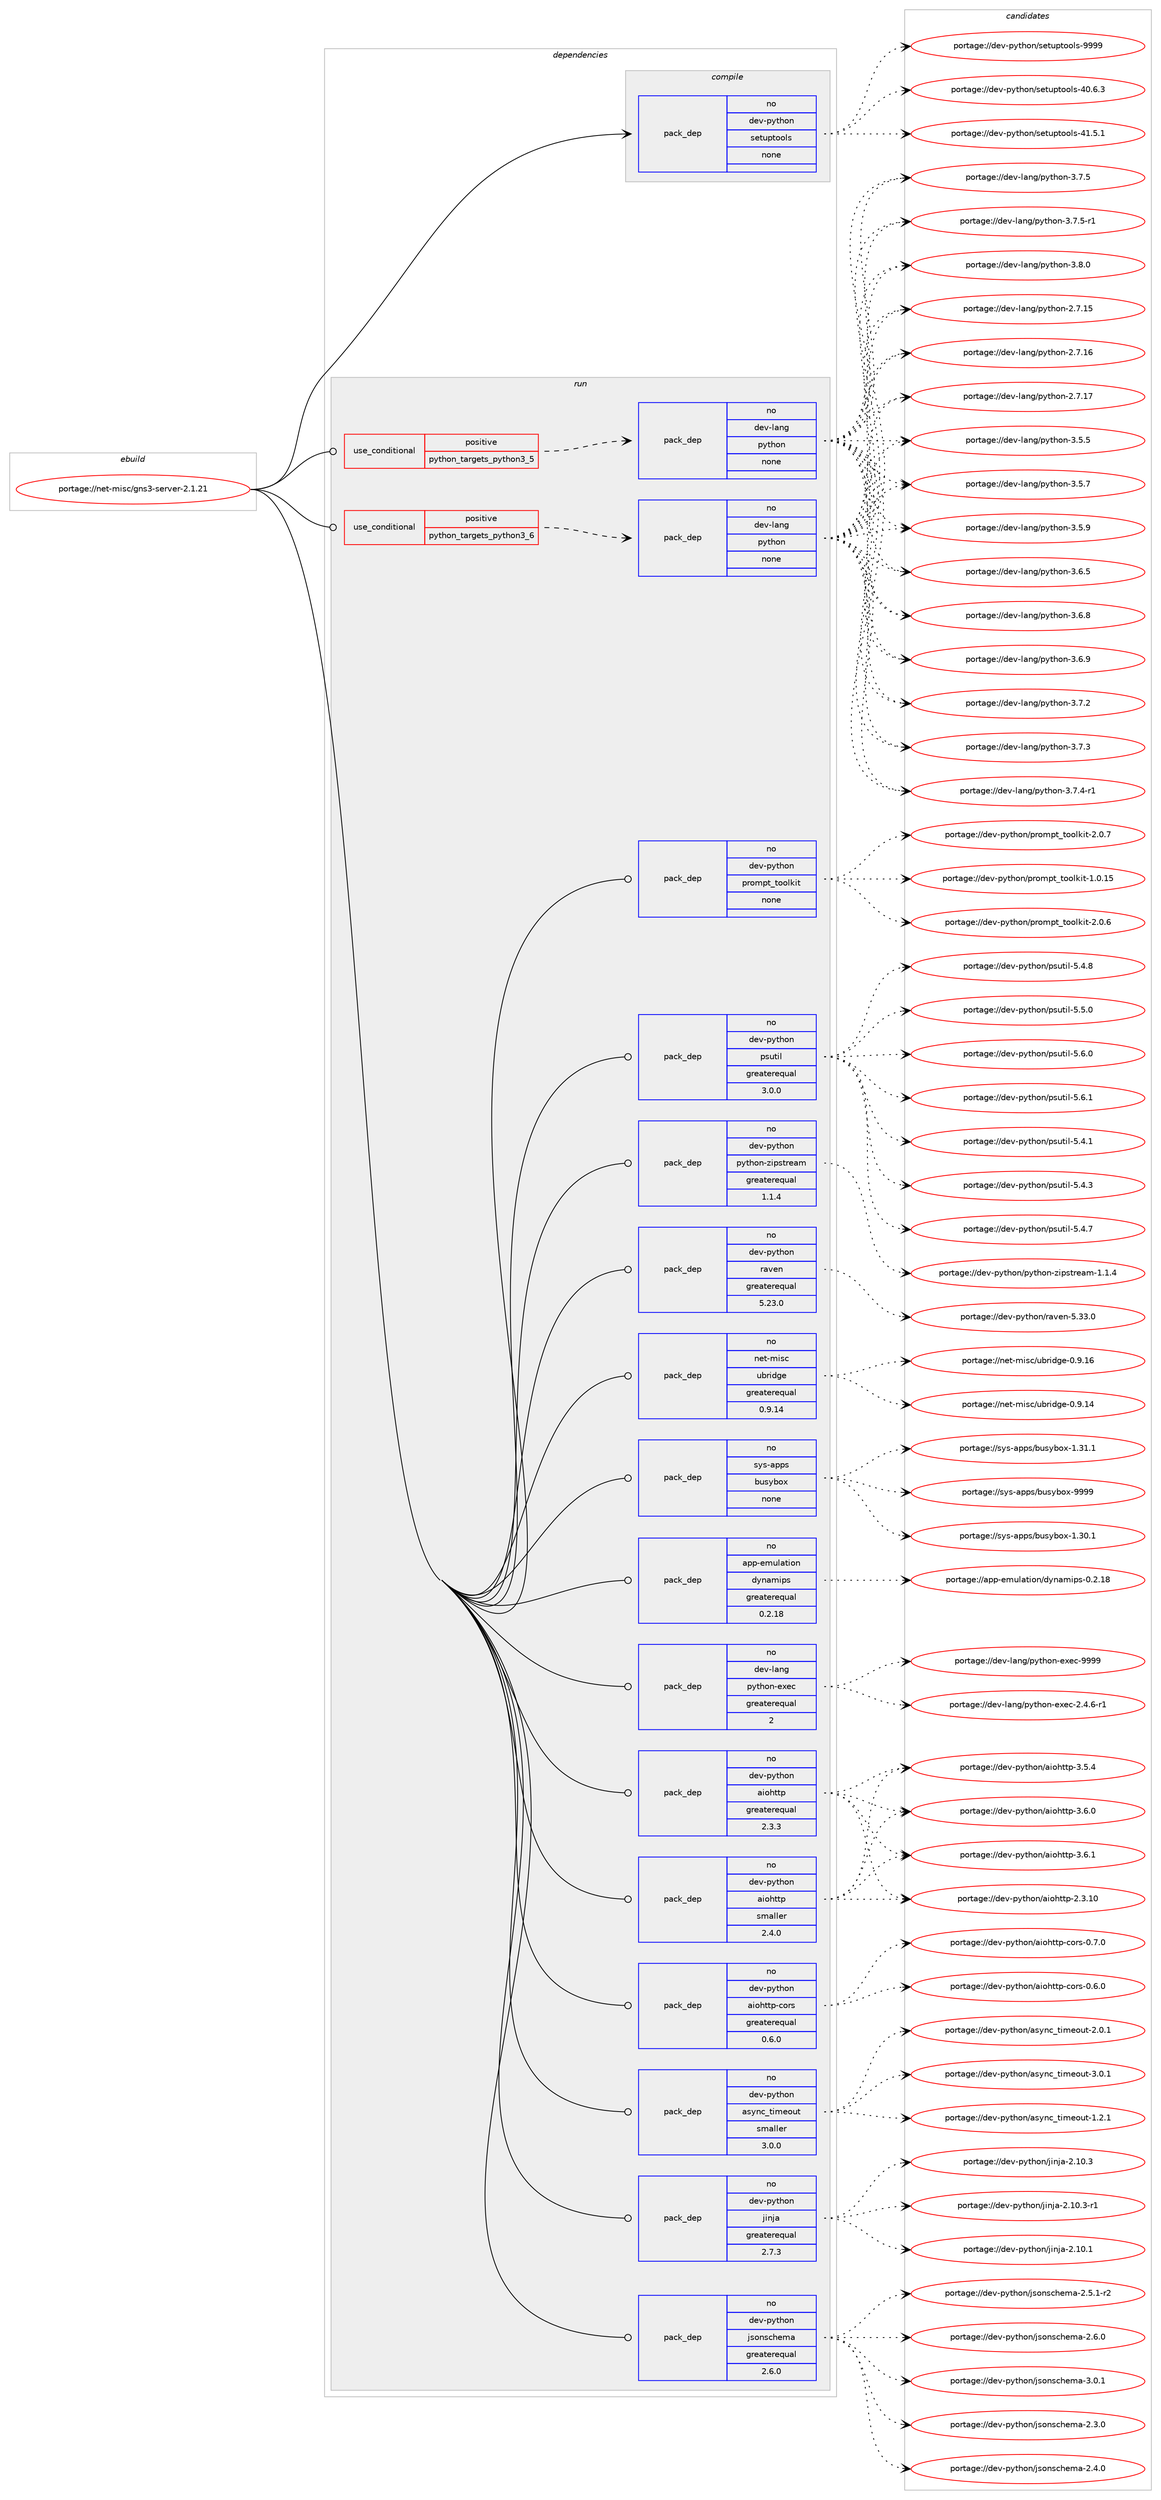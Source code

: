 digraph prolog {

# *************
# Graph options
# *************

newrank=true;
concentrate=true;
compound=true;
graph [rankdir=LR,fontname=Helvetica,fontsize=10,ranksep=1.5];#, ranksep=2.5, nodesep=0.2];
edge  [arrowhead=vee];
node  [fontname=Helvetica,fontsize=10];

# **********
# The ebuild
# **********

subgraph cluster_leftcol {
color=gray;
rank=same;
label=<<i>ebuild</i>>;
id [label="portage://net-misc/gns3-server-2.1.21", color=red, width=4, href="../net-misc/gns3-server-2.1.21.svg"];
}

# ****************
# The dependencies
# ****************

subgraph cluster_midcol {
color=gray;
label=<<i>dependencies</i>>;
subgraph cluster_compile {
fillcolor="#eeeeee";
style=filled;
label=<<i>compile</i>>;
subgraph pack268454 {
dependency366234 [label=<<TABLE BORDER="0" CELLBORDER="1" CELLSPACING="0" CELLPADDING="4" WIDTH="220"><TR><TD ROWSPAN="6" CELLPADDING="30">pack_dep</TD></TR><TR><TD WIDTH="110">no</TD></TR><TR><TD>dev-python</TD></TR><TR><TD>setuptools</TD></TR><TR><TD>none</TD></TR><TR><TD></TD></TR></TABLE>>, shape=none, color=blue];
}
id:e -> dependency366234:w [weight=20,style="solid",arrowhead="vee"];
}
subgraph cluster_compileandrun {
fillcolor="#eeeeee";
style=filled;
label=<<i>compile and run</i>>;
}
subgraph cluster_run {
fillcolor="#eeeeee";
style=filled;
label=<<i>run</i>>;
subgraph cond91689 {
dependency366235 [label=<<TABLE BORDER="0" CELLBORDER="1" CELLSPACING="0" CELLPADDING="4"><TR><TD ROWSPAN="3" CELLPADDING="10">use_conditional</TD></TR><TR><TD>positive</TD></TR><TR><TD>python_targets_python3_5</TD></TR></TABLE>>, shape=none, color=red];
subgraph pack268455 {
dependency366236 [label=<<TABLE BORDER="0" CELLBORDER="1" CELLSPACING="0" CELLPADDING="4" WIDTH="220"><TR><TD ROWSPAN="6" CELLPADDING="30">pack_dep</TD></TR><TR><TD WIDTH="110">no</TD></TR><TR><TD>dev-lang</TD></TR><TR><TD>python</TD></TR><TR><TD>none</TD></TR><TR><TD></TD></TR></TABLE>>, shape=none, color=blue];
}
dependency366235:e -> dependency366236:w [weight=20,style="dashed",arrowhead="vee"];
}
id:e -> dependency366235:w [weight=20,style="solid",arrowhead="odot"];
subgraph cond91690 {
dependency366237 [label=<<TABLE BORDER="0" CELLBORDER="1" CELLSPACING="0" CELLPADDING="4"><TR><TD ROWSPAN="3" CELLPADDING="10">use_conditional</TD></TR><TR><TD>positive</TD></TR><TR><TD>python_targets_python3_6</TD></TR></TABLE>>, shape=none, color=red];
subgraph pack268456 {
dependency366238 [label=<<TABLE BORDER="0" CELLBORDER="1" CELLSPACING="0" CELLPADDING="4" WIDTH="220"><TR><TD ROWSPAN="6" CELLPADDING="30">pack_dep</TD></TR><TR><TD WIDTH="110">no</TD></TR><TR><TD>dev-lang</TD></TR><TR><TD>python</TD></TR><TR><TD>none</TD></TR><TR><TD></TD></TR></TABLE>>, shape=none, color=blue];
}
dependency366237:e -> dependency366238:w [weight=20,style="dashed",arrowhead="vee"];
}
id:e -> dependency366237:w [weight=20,style="solid",arrowhead="odot"];
subgraph pack268457 {
dependency366239 [label=<<TABLE BORDER="0" CELLBORDER="1" CELLSPACING="0" CELLPADDING="4" WIDTH="220"><TR><TD ROWSPAN="6" CELLPADDING="30">pack_dep</TD></TR><TR><TD WIDTH="110">no</TD></TR><TR><TD>app-emulation</TD></TR><TR><TD>dynamips</TD></TR><TR><TD>greaterequal</TD></TR><TR><TD>0.2.18</TD></TR></TABLE>>, shape=none, color=blue];
}
id:e -> dependency366239:w [weight=20,style="solid",arrowhead="odot"];
subgraph pack268458 {
dependency366240 [label=<<TABLE BORDER="0" CELLBORDER="1" CELLSPACING="0" CELLPADDING="4" WIDTH="220"><TR><TD ROWSPAN="6" CELLPADDING="30">pack_dep</TD></TR><TR><TD WIDTH="110">no</TD></TR><TR><TD>dev-lang</TD></TR><TR><TD>python-exec</TD></TR><TR><TD>greaterequal</TD></TR><TR><TD>2</TD></TR></TABLE>>, shape=none, color=blue];
}
id:e -> dependency366240:w [weight=20,style="solid",arrowhead="odot"];
subgraph pack268459 {
dependency366241 [label=<<TABLE BORDER="0" CELLBORDER="1" CELLSPACING="0" CELLPADDING="4" WIDTH="220"><TR><TD ROWSPAN="6" CELLPADDING="30">pack_dep</TD></TR><TR><TD WIDTH="110">no</TD></TR><TR><TD>dev-python</TD></TR><TR><TD>aiohttp</TD></TR><TR><TD>greaterequal</TD></TR><TR><TD>2.3.3</TD></TR></TABLE>>, shape=none, color=blue];
}
id:e -> dependency366241:w [weight=20,style="solid",arrowhead="odot"];
subgraph pack268460 {
dependency366242 [label=<<TABLE BORDER="0" CELLBORDER="1" CELLSPACING="0" CELLPADDING="4" WIDTH="220"><TR><TD ROWSPAN="6" CELLPADDING="30">pack_dep</TD></TR><TR><TD WIDTH="110">no</TD></TR><TR><TD>dev-python</TD></TR><TR><TD>aiohttp</TD></TR><TR><TD>smaller</TD></TR><TR><TD>2.4.0</TD></TR></TABLE>>, shape=none, color=blue];
}
id:e -> dependency366242:w [weight=20,style="solid",arrowhead="odot"];
subgraph pack268461 {
dependency366243 [label=<<TABLE BORDER="0" CELLBORDER="1" CELLSPACING="0" CELLPADDING="4" WIDTH="220"><TR><TD ROWSPAN="6" CELLPADDING="30">pack_dep</TD></TR><TR><TD WIDTH="110">no</TD></TR><TR><TD>dev-python</TD></TR><TR><TD>aiohttp-cors</TD></TR><TR><TD>greaterequal</TD></TR><TR><TD>0.6.0</TD></TR></TABLE>>, shape=none, color=blue];
}
id:e -> dependency366243:w [weight=20,style="solid",arrowhead="odot"];
subgraph pack268462 {
dependency366244 [label=<<TABLE BORDER="0" CELLBORDER="1" CELLSPACING="0" CELLPADDING="4" WIDTH="220"><TR><TD ROWSPAN="6" CELLPADDING="30">pack_dep</TD></TR><TR><TD WIDTH="110">no</TD></TR><TR><TD>dev-python</TD></TR><TR><TD>async_timeout</TD></TR><TR><TD>smaller</TD></TR><TR><TD>3.0.0</TD></TR></TABLE>>, shape=none, color=blue];
}
id:e -> dependency366244:w [weight=20,style="solid",arrowhead="odot"];
subgraph pack268463 {
dependency366245 [label=<<TABLE BORDER="0" CELLBORDER="1" CELLSPACING="0" CELLPADDING="4" WIDTH="220"><TR><TD ROWSPAN="6" CELLPADDING="30">pack_dep</TD></TR><TR><TD WIDTH="110">no</TD></TR><TR><TD>dev-python</TD></TR><TR><TD>jinja</TD></TR><TR><TD>greaterequal</TD></TR><TR><TD>2.7.3</TD></TR></TABLE>>, shape=none, color=blue];
}
id:e -> dependency366245:w [weight=20,style="solid",arrowhead="odot"];
subgraph pack268464 {
dependency366246 [label=<<TABLE BORDER="0" CELLBORDER="1" CELLSPACING="0" CELLPADDING="4" WIDTH="220"><TR><TD ROWSPAN="6" CELLPADDING="30">pack_dep</TD></TR><TR><TD WIDTH="110">no</TD></TR><TR><TD>dev-python</TD></TR><TR><TD>jsonschema</TD></TR><TR><TD>greaterequal</TD></TR><TR><TD>2.6.0</TD></TR></TABLE>>, shape=none, color=blue];
}
id:e -> dependency366246:w [weight=20,style="solid",arrowhead="odot"];
subgraph pack268465 {
dependency366247 [label=<<TABLE BORDER="0" CELLBORDER="1" CELLSPACING="0" CELLPADDING="4" WIDTH="220"><TR><TD ROWSPAN="6" CELLPADDING="30">pack_dep</TD></TR><TR><TD WIDTH="110">no</TD></TR><TR><TD>dev-python</TD></TR><TR><TD>prompt_toolkit</TD></TR><TR><TD>none</TD></TR><TR><TD></TD></TR></TABLE>>, shape=none, color=blue];
}
id:e -> dependency366247:w [weight=20,style="solid",arrowhead="odot"];
subgraph pack268466 {
dependency366248 [label=<<TABLE BORDER="0" CELLBORDER="1" CELLSPACING="0" CELLPADDING="4" WIDTH="220"><TR><TD ROWSPAN="6" CELLPADDING="30">pack_dep</TD></TR><TR><TD WIDTH="110">no</TD></TR><TR><TD>dev-python</TD></TR><TR><TD>psutil</TD></TR><TR><TD>greaterequal</TD></TR><TR><TD>3.0.0</TD></TR></TABLE>>, shape=none, color=blue];
}
id:e -> dependency366248:w [weight=20,style="solid",arrowhead="odot"];
subgraph pack268467 {
dependency366249 [label=<<TABLE BORDER="0" CELLBORDER="1" CELLSPACING="0" CELLPADDING="4" WIDTH="220"><TR><TD ROWSPAN="6" CELLPADDING="30">pack_dep</TD></TR><TR><TD WIDTH="110">no</TD></TR><TR><TD>dev-python</TD></TR><TR><TD>python-zipstream</TD></TR><TR><TD>greaterequal</TD></TR><TR><TD>1.1.4</TD></TR></TABLE>>, shape=none, color=blue];
}
id:e -> dependency366249:w [weight=20,style="solid",arrowhead="odot"];
subgraph pack268468 {
dependency366250 [label=<<TABLE BORDER="0" CELLBORDER="1" CELLSPACING="0" CELLPADDING="4" WIDTH="220"><TR><TD ROWSPAN="6" CELLPADDING="30">pack_dep</TD></TR><TR><TD WIDTH="110">no</TD></TR><TR><TD>dev-python</TD></TR><TR><TD>raven</TD></TR><TR><TD>greaterequal</TD></TR><TR><TD>5.23.0</TD></TR></TABLE>>, shape=none, color=blue];
}
id:e -> dependency366250:w [weight=20,style="solid",arrowhead="odot"];
subgraph pack268469 {
dependency366251 [label=<<TABLE BORDER="0" CELLBORDER="1" CELLSPACING="0" CELLPADDING="4" WIDTH="220"><TR><TD ROWSPAN="6" CELLPADDING="30">pack_dep</TD></TR><TR><TD WIDTH="110">no</TD></TR><TR><TD>net-misc</TD></TR><TR><TD>ubridge</TD></TR><TR><TD>greaterequal</TD></TR><TR><TD>0.9.14</TD></TR></TABLE>>, shape=none, color=blue];
}
id:e -> dependency366251:w [weight=20,style="solid",arrowhead="odot"];
subgraph pack268470 {
dependency366252 [label=<<TABLE BORDER="0" CELLBORDER="1" CELLSPACING="0" CELLPADDING="4" WIDTH="220"><TR><TD ROWSPAN="6" CELLPADDING="30">pack_dep</TD></TR><TR><TD WIDTH="110">no</TD></TR><TR><TD>sys-apps</TD></TR><TR><TD>busybox</TD></TR><TR><TD>none</TD></TR><TR><TD></TD></TR></TABLE>>, shape=none, color=blue];
}
id:e -> dependency366252:w [weight=20,style="solid",arrowhead="odot"];
}
}

# **************
# The candidates
# **************

subgraph cluster_choices {
rank=same;
color=gray;
label=<<i>candidates</i>>;

subgraph choice268454 {
color=black;
nodesep=1;
choiceportage100101118451121211161041111104711510111611711211611111110811545524846544651 [label="portage://dev-python/setuptools-40.6.3", color=red, width=4,href="../dev-python/setuptools-40.6.3.svg"];
choiceportage100101118451121211161041111104711510111611711211611111110811545524946534649 [label="portage://dev-python/setuptools-41.5.1", color=red, width=4,href="../dev-python/setuptools-41.5.1.svg"];
choiceportage10010111845112121116104111110471151011161171121161111111081154557575757 [label="portage://dev-python/setuptools-9999", color=red, width=4,href="../dev-python/setuptools-9999.svg"];
dependency366234:e -> choiceportage100101118451121211161041111104711510111611711211611111110811545524846544651:w [style=dotted,weight="100"];
dependency366234:e -> choiceportage100101118451121211161041111104711510111611711211611111110811545524946534649:w [style=dotted,weight="100"];
dependency366234:e -> choiceportage10010111845112121116104111110471151011161171121161111111081154557575757:w [style=dotted,weight="100"];
}
subgraph choice268455 {
color=black;
nodesep=1;
choiceportage10010111845108971101034711212111610411111045504655464953 [label="portage://dev-lang/python-2.7.15", color=red, width=4,href="../dev-lang/python-2.7.15.svg"];
choiceportage10010111845108971101034711212111610411111045504655464954 [label="portage://dev-lang/python-2.7.16", color=red, width=4,href="../dev-lang/python-2.7.16.svg"];
choiceportage10010111845108971101034711212111610411111045504655464955 [label="portage://dev-lang/python-2.7.17", color=red, width=4,href="../dev-lang/python-2.7.17.svg"];
choiceportage100101118451089711010347112121116104111110455146534653 [label="portage://dev-lang/python-3.5.5", color=red, width=4,href="../dev-lang/python-3.5.5.svg"];
choiceportage100101118451089711010347112121116104111110455146534655 [label="portage://dev-lang/python-3.5.7", color=red, width=4,href="../dev-lang/python-3.5.7.svg"];
choiceportage100101118451089711010347112121116104111110455146534657 [label="portage://dev-lang/python-3.5.9", color=red, width=4,href="../dev-lang/python-3.5.9.svg"];
choiceportage100101118451089711010347112121116104111110455146544653 [label="portage://dev-lang/python-3.6.5", color=red, width=4,href="../dev-lang/python-3.6.5.svg"];
choiceportage100101118451089711010347112121116104111110455146544656 [label="portage://dev-lang/python-3.6.8", color=red, width=4,href="../dev-lang/python-3.6.8.svg"];
choiceportage100101118451089711010347112121116104111110455146544657 [label="portage://dev-lang/python-3.6.9", color=red, width=4,href="../dev-lang/python-3.6.9.svg"];
choiceportage100101118451089711010347112121116104111110455146554650 [label="portage://dev-lang/python-3.7.2", color=red, width=4,href="../dev-lang/python-3.7.2.svg"];
choiceportage100101118451089711010347112121116104111110455146554651 [label="portage://dev-lang/python-3.7.3", color=red, width=4,href="../dev-lang/python-3.7.3.svg"];
choiceportage1001011184510897110103471121211161041111104551465546524511449 [label="portage://dev-lang/python-3.7.4-r1", color=red, width=4,href="../dev-lang/python-3.7.4-r1.svg"];
choiceportage100101118451089711010347112121116104111110455146554653 [label="portage://dev-lang/python-3.7.5", color=red, width=4,href="../dev-lang/python-3.7.5.svg"];
choiceportage1001011184510897110103471121211161041111104551465546534511449 [label="portage://dev-lang/python-3.7.5-r1", color=red, width=4,href="../dev-lang/python-3.7.5-r1.svg"];
choiceportage100101118451089711010347112121116104111110455146564648 [label="portage://dev-lang/python-3.8.0", color=red, width=4,href="../dev-lang/python-3.8.0.svg"];
dependency366236:e -> choiceportage10010111845108971101034711212111610411111045504655464953:w [style=dotted,weight="100"];
dependency366236:e -> choiceportage10010111845108971101034711212111610411111045504655464954:w [style=dotted,weight="100"];
dependency366236:e -> choiceportage10010111845108971101034711212111610411111045504655464955:w [style=dotted,weight="100"];
dependency366236:e -> choiceportage100101118451089711010347112121116104111110455146534653:w [style=dotted,weight="100"];
dependency366236:e -> choiceportage100101118451089711010347112121116104111110455146534655:w [style=dotted,weight="100"];
dependency366236:e -> choiceportage100101118451089711010347112121116104111110455146534657:w [style=dotted,weight="100"];
dependency366236:e -> choiceportage100101118451089711010347112121116104111110455146544653:w [style=dotted,weight="100"];
dependency366236:e -> choiceportage100101118451089711010347112121116104111110455146544656:w [style=dotted,weight="100"];
dependency366236:e -> choiceportage100101118451089711010347112121116104111110455146544657:w [style=dotted,weight="100"];
dependency366236:e -> choiceportage100101118451089711010347112121116104111110455146554650:w [style=dotted,weight="100"];
dependency366236:e -> choiceportage100101118451089711010347112121116104111110455146554651:w [style=dotted,weight="100"];
dependency366236:e -> choiceportage1001011184510897110103471121211161041111104551465546524511449:w [style=dotted,weight="100"];
dependency366236:e -> choiceportage100101118451089711010347112121116104111110455146554653:w [style=dotted,weight="100"];
dependency366236:e -> choiceportage1001011184510897110103471121211161041111104551465546534511449:w [style=dotted,weight="100"];
dependency366236:e -> choiceportage100101118451089711010347112121116104111110455146564648:w [style=dotted,weight="100"];
}
subgraph choice268456 {
color=black;
nodesep=1;
choiceportage10010111845108971101034711212111610411111045504655464953 [label="portage://dev-lang/python-2.7.15", color=red, width=4,href="../dev-lang/python-2.7.15.svg"];
choiceportage10010111845108971101034711212111610411111045504655464954 [label="portage://dev-lang/python-2.7.16", color=red, width=4,href="../dev-lang/python-2.7.16.svg"];
choiceportage10010111845108971101034711212111610411111045504655464955 [label="portage://dev-lang/python-2.7.17", color=red, width=4,href="../dev-lang/python-2.7.17.svg"];
choiceportage100101118451089711010347112121116104111110455146534653 [label="portage://dev-lang/python-3.5.5", color=red, width=4,href="../dev-lang/python-3.5.5.svg"];
choiceportage100101118451089711010347112121116104111110455146534655 [label="portage://dev-lang/python-3.5.7", color=red, width=4,href="../dev-lang/python-3.5.7.svg"];
choiceportage100101118451089711010347112121116104111110455146534657 [label="portage://dev-lang/python-3.5.9", color=red, width=4,href="../dev-lang/python-3.5.9.svg"];
choiceportage100101118451089711010347112121116104111110455146544653 [label="portage://dev-lang/python-3.6.5", color=red, width=4,href="../dev-lang/python-3.6.5.svg"];
choiceportage100101118451089711010347112121116104111110455146544656 [label="portage://dev-lang/python-3.6.8", color=red, width=4,href="../dev-lang/python-3.6.8.svg"];
choiceportage100101118451089711010347112121116104111110455146544657 [label="portage://dev-lang/python-3.6.9", color=red, width=4,href="../dev-lang/python-3.6.9.svg"];
choiceportage100101118451089711010347112121116104111110455146554650 [label="portage://dev-lang/python-3.7.2", color=red, width=4,href="../dev-lang/python-3.7.2.svg"];
choiceportage100101118451089711010347112121116104111110455146554651 [label="portage://dev-lang/python-3.7.3", color=red, width=4,href="../dev-lang/python-3.7.3.svg"];
choiceportage1001011184510897110103471121211161041111104551465546524511449 [label="portage://dev-lang/python-3.7.4-r1", color=red, width=4,href="../dev-lang/python-3.7.4-r1.svg"];
choiceportage100101118451089711010347112121116104111110455146554653 [label="portage://dev-lang/python-3.7.5", color=red, width=4,href="../dev-lang/python-3.7.5.svg"];
choiceportage1001011184510897110103471121211161041111104551465546534511449 [label="portage://dev-lang/python-3.7.5-r1", color=red, width=4,href="../dev-lang/python-3.7.5-r1.svg"];
choiceportage100101118451089711010347112121116104111110455146564648 [label="portage://dev-lang/python-3.8.0", color=red, width=4,href="../dev-lang/python-3.8.0.svg"];
dependency366238:e -> choiceportage10010111845108971101034711212111610411111045504655464953:w [style=dotted,weight="100"];
dependency366238:e -> choiceportage10010111845108971101034711212111610411111045504655464954:w [style=dotted,weight="100"];
dependency366238:e -> choiceportage10010111845108971101034711212111610411111045504655464955:w [style=dotted,weight="100"];
dependency366238:e -> choiceportage100101118451089711010347112121116104111110455146534653:w [style=dotted,weight="100"];
dependency366238:e -> choiceportage100101118451089711010347112121116104111110455146534655:w [style=dotted,weight="100"];
dependency366238:e -> choiceportage100101118451089711010347112121116104111110455146534657:w [style=dotted,weight="100"];
dependency366238:e -> choiceportage100101118451089711010347112121116104111110455146544653:w [style=dotted,weight="100"];
dependency366238:e -> choiceportage100101118451089711010347112121116104111110455146544656:w [style=dotted,weight="100"];
dependency366238:e -> choiceportage100101118451089711010347112121116104111110455146544657:w [style=dotted,weight="100"];
dependency366238:e -> choiceportage100101118451089711010347112121116104111110455146554650:w [style=dotted,weight="100"];
dependency366238:e -> choiceportage100101118451089711010347112121116104111110455146554651:w [style=dotted,weight="100"];
dependency366238:e -> choiceportage1001011184510897110103471121211161041111104551465546524511449:w [style=dotted,weight="100"];
dependency366238:e -> choiceportage100101118451089711010347112121116104111110455146554653:w [style=dotted,weight="100"];
dependency366238:e -> choiceportage1001011184510897110103471121211161041111104551465546534511449:w [style=dotted,weight="100"];
dependency366238:e -> choiceportage100101118451089711010347112121116104111110455146564648:w [style=dotted,weight="100"];
}
subgraph choice268457 {
color=black;
nodesep=1;
choiceportage971121124510110911710897116105111110471001211109710910511211545484650464956 [label="portage://app-emulation/dynamips-0.2.18", color=red, width=4,href="../app-emulation/dynamips-0.2.18.svg"];
dependency366239:e -> choiceportage971121124510110911710897116105111110471001211109710910511211545484650464956:w [style=dotted,weight="100"];
}
subgraph choice268458 {
color=black;
nodesep=1;
choiceportage10010111845108971101034711212111610411111045101120101994550465246544511449 [label="portage://dev-lang/python-exec-2.4.6-r1", color=red, width=4,href="../dev-lang/python-exec-2.4.6-r1.svg"];
choiceportage10010111845108971101034711212111610411111045101120101994557575757 [label="portage://dev-lang/python-exec-9999", color=red, width=4,href="../dev-lang/python-exec-9999.svg"];
dependency366240:e -> choiceportage10010111845108971101034711212111610411111045101120101994550465246544511449:w [style=dotted,weight="100"];
dependency366240:e -> choiceportage10010111845108971101034711212111610411111045101120101994557575757:w [style=dotted,weight="100"];
}
subgraph choice268459 {
color=black;
nodesep=1;
choiceportage10010111845112121116104111110479710511110411611611245504651464948 [label="portage://dev-python/aiohttp-2.3.10", color=red, width=4,href="../dev-python/aiohttp-2.3.10.svg"];
choiceportage100101118451121211161041111104797105111104116116112455146534652 [label="portage://dev-python/aiohttp-3.5.4", color=red, width=4,href="../dev-python/aiohttp-3.5.4.svg"];
choiceportage100101118451121211161041111104797105111104116116112455146544648 [label="portage://dev-python/aiohttp-3.6.0", color=red, width=4,href="../dev-python/aiohttp-3.6.0.svg"];
choiceportage100101118451121211161041111104797105111104116116112455146544649 [label="portage://dev-python/aiohttp-3.6.1", color=red, width=4,href="../dev-python/aiohttp-3.6.1.svg"];
dependency366241:e -> choiceportage10010111845112121116104111110479710511110411611611245504651464948:w [style=dotted,weight="100"];
dependency366241:e -> choiceportage100101118451121211161041111104797105111104116116112455146534652:w [style=dotted,weight="100"];
dependency366241:e -> choiceportage100101118451121211161041111104797105111104116116112455146544648:w [style=dotted,weight="100"];
dependency366241:e -> choiceportage100101118451121211161041111104797105111104116116112455146544649:w [style=dotted,weight="100"];
}
subgraph choice268460 {
color=black;
nodesep=1;
choiceportage10010111845112121116104111110479710511110411611611245504651464948 [label="portage://dev-python/aiohttp-2.3.10", color=red, width=4,href="../dev-python/aiohttp-2.3.10.svg"];
choiceportage100101118451121211161041111104797105111104116116112455146534652 [label="portage://dev-python/aiohttp-3.5.4", color=red, width=4,href="../dev-python/aiohttp-3.5.4.svg"];
choiceportage100101118451121211161041111104797105111104116116112455146544648 [label="portage://dev-python/aiohttp-3.6.0", color=red, width=4,href="../dev-python/aiohttp-3.6.0.svg"];
choiceportage100101118451121211161041111104797105111104116116112455146544649 [label="portage://dev-python/aiohttp-3.6.1", color=red, width=4,href="../dev-python/aiohttp-3.6.1.svg"];
dependency366242:e -> choiceportage10010111845112121116104111110479710511110411611611245504651464948:w [style=dotted,weight="100"];
dependency366242:e -> choiceportage100101118451121211161041111104797105111104116116112455146534652:w [style=dotted,weight="100"];
dependency366242:e -> choiceportage100101118451121211161041111104797105111104116116112455146544648:w [style=dotted,weight="100"];
dependency366242:e -> choiceportage100101118451121211161041111104797105111104116116112455146544649:w [style=dotted,weight="100"];
}
subgraph choice268461 {
color=black;
nodesep=1;
choiceportage1001011184511212111610411111047971051111041161161124599111114115454846544648 [label="portage://dev-python/aiohttp-cors-0.6.0", color=red, width=4,href="../dev-python/aiohttp-cors-0.6.0.svg"];
choiceportage1001011184511212111610411111047971051111041161161124599111114115454846554648 [label="portage://dev-python/aiohttp-cors-0.7.0", color=red, width=4,href="../dev-python/aiohttp-cors-0.7.0.svg"];
dependency366243:e -> choiceportage1001011184511212111610411111047971051111041161161124599111114115454846544648:w [style=dotted,weight="100"];
dependency366243:e -> choiceportage1001011184511212111610411111047971051111041161161124599111114115454846554648:w [style=dotted,weight="100"];
}
subgraph choice268462 {
color=black;
nodesep=1;
choiceportage1001011184511212111610411111047971151211109995116105109101111117116454946504649 [label="portage://dev-python/async_timeout-1.2.1", color=red, width=4,href="../dev-python/async_timeout-1.2.1.svg"];
choiceportage1001011184511212111610411111047971151211109995116105109101111117116455046484649 [label="portage://dev-python/async_timeout-2.0.1", color=red, width=4,href="../dev-python/async_timeout-2.0.1.svg"];
choiceportage1001011184511212111610411111047971151211109995116105109101111117116455146484649 [label="portage://dev-python/async_timeout-3.0.1", color=red, width=4,href="../dev-python/async_timeout-3.0.1.svg"];
dependency366244:e -> choiceportage1001011184511212111610411111047971151211109995116105109101111117116454946504649:w [style=dotted,weight="100"];
dependency366244:e -> choiceportage1001011184511212111610411111047971151211109995116105109101111117116455046484649:w [style=dotted,weight="100"];
dependency366244:e -> choiceportage1001011184511212111610411111047971151211109995116105109101111117116455146484649:w [style=dotted,weight="100"];
}
subgraph choice268463 {
color=black;
nodesep=1;
choiceportage10010111845112121116104111110471061051101069745504649484649 [label="portage://dev-python/jinja-2.10.1", color=red, width=4,href="../dev-python/jinja-2.10.1.svg"];
choiceportage10010111845112121116104111110471061051101069745504649484651 [label="portage://dev-python/jinja-2.10.3", color=red, width=4,href="../dev-python/jinja-2.10.3.svg"];
choiceportage100101118451121211161041111104710610511010697455046494846514511449 [label="portage://dev-python/jinja-2.10.3-r1", color=red, width=4,href="../dev-python/jinja-2.10.3-r1.svg"];
dependency366245:e -> choiceportage10010111845112121116104111110471061051101069745504649484649:w [style=dotted,weight="100"];
dependency366245:e -> choiceportage10010111845112121116104111110471061051101069745504649484651:w [style=dotted,weight="100"];
dependency366245:e -> choiceportage100101118451121211161041111104710610511010697455046494846514511449:w [style=dotted,weight="100"];
}
subgraph choice268464 {
color=black;
nodesep=1;
choiceportage10010111845112121116104111110471061151111101159910410110997455046514648 [label="portage://dev-python/jsonschema-2.3.0", color=red, width=4,href="../dev-python/jsonschema-2.3.0.svg"];
choiceportage10010111845112121116104111110471061151111101159910410110997455046524648 [label="portage://dev-python/jsonschema-2.4.0", color=red, width=4,href="../dev-python/jsonschema-2.4.0.svg"];
choiceportage100101118451121211161041111104710611511111011599104101109974550465346494511450 [label="portage://dev-python/jsonschema-2.5.1-r2", color=red, width=4,href="../dev-python/jsonschema-2.5.1-r2.svg"];
choiceportage10010111845112121116104111110471061151111101159910410110997455046544648 [label="portage://dev-python/jsonschema-2.6.0", color=red, width=4,href="../dev-python/jsonschema-2.6.0.svg"];
choiceportage10010111845112121116104111110471061151111101159910410110997455146484649 [label="portage://dev-python/jsonschema-3.0.1", color=red, width=4,href="../dev-python/jsonschema-3.0.1.svg"];
dependency366246:e -> choiceportage10010111845112121116104111110471061151111101159910410110997455046514648:w [style=dotted,weight="100"];
dependency366246:e -> choiceportage10010111845112121116104111110471061151111101159910410110997455046524648:w [style=dotted,weight="100"];
dependency366246:e -> choiceportage100101118451121211161041111104710611511111011599104101109974550465346494511450:w [style=dotted,weight="100"];
dependency366246:e -> choiceportage10010111845112121116104111110471061151111101159910410110997455046544648:w [style=dotted,weight="100"];
dependency366246:e -> choiceportage10010111845112121116104111110471061151111101159910410110997455146484649:w [style=dotted,weight="100"];
}
subgraph choice268465 {
color=black;
nodesep=1;
choiceportage10010111845112121116104111110471121141111091121169511611111110810710511645494648464953 [label="portage://dev-python/prompt_toolkit-1.0.15", color=red, width=4,href="../dev-python/prompt_toolkit-1.0.15.svg"];
choiceportage100101118451121211161041111104711211411110911211695116111111108107105116455046484654 [label="portage://dev-python/prompt_toolkit-2.0.6", color=red, width=4,href="../dev-python/prompt_toolkit-2.0.6.svg"];
choiceportage100101118451121211161041111104711211411110911211695116111111108107105116455046484655 [label="portage://dev-python/prompt_toolkit-2.0.7", color=red, width=4,href="../dev-python/prompt_toolkit-2.0.7.svg"];
dependency366247:e -> choiceportage10010111845112121116104111110471121141111091121169511611111110810710511645494648464953:w [style=dotted,weight="100"];
dependency366247:e -> choiceportage100101118451121211161041111104711211411110911211695116111111108107105116455046484654:w [style=dotted,weight="100"];
dependency366247:e -> choiceportage100101118451121211161041111104711211411110911211695116111111108107105116455046484655:w [style=dotted,weight="100"];
}
subgraph choice268466 {
color=black;
nodesep=1;
choiceportage1001011184511212111610411111047112115117116105108455346524649 [label="portage://dev-python/psutil-5.4.1", color=red, width=4,href="../dev-python/psutil-5.4.1.svg"];
choiceportage1001011184511212111610411111047112115117116105108455346524651 [label="portage://dev-python/psutil-5.4.3", color=red, width=4,href="../dev-python/psutil-5.4.3.svg"];
choiceportage1001011184511212111610411111047112115117116105108455346524655 [label="portage://dev-python/psutil-5.4.7", color=red, width=4,href="../dev-python/psutil-5.4.7.svg"];
choiceportage1001011184511212111610411111047112115117116105108455346524656 [label="portage://dev-python/psutil-5.4.8", color=red, width=4,href="../dev-python/psutil-5.4.8.svg"];
choiceportage1001011184511212111610411111047112115117116105108455346534648 [label="portage://dev-python/psutil-5.5.0", color=red, width=4,href="../dev-python/psutil-5.5.0.svg"];
choiceportage1001011184511212111610411111047112115117116105108455346544648 [label="portage://dev-python/psutil-5.6.0", color=red, width=4,href="../dev-python/psutil-5.6.0.svg"];
choiceportage1001011184511212111610411111047112115117116105108455346544649 [label="portage://dev-python/psutil-5.6.1", color=red, width=4,href="../dev-python/psutil-5.6.1.svg"];
dependency366248:e -> choiceportage1001011184511212111610411111047112115117116105108455346524649:w [style=dotted,weight="100"];
dependency366248:e -> choiceportage1001011184511212111610411111047112115117116105108455346524651:w [style=dotted,weight="100"];
dependency366248:e -> choiceportage1001011184511212111610411111047112115117116105108455346524655:w [style=dotted,weight="100"];
dependency366248:e -> choiceportage1001011184511212111610411111047112115117116105108455346524656:w [style=dotted,weight="100"];
dependency366248:e -> choiceportage1001011184511212111610411111047112115117116105108455346534648:w [style=dotted,weight="100"];
dependency366248:e -> choiceportage1001011184511212111610411111047112115117116105108455346544648:w [style=dotted,weight="100"];
dependency366248:e -> choiceportage1001011184511212111610411111047112115117116105108455346544649:w [style=dotted,weight="100"];
}
subgraph choice268467 {
color=black;
nodesep=1;
choiceportage10010111845112121116104111110471121211161041111104512210511211511611410197109454946494652 [label="portage://dev-python/python-zipstream-1.1.4", color=red, width=4,href="../dev-python/python-zipstream-1.1.4.svg"];
dependency366249:e -> choiceportage10010111845112121116104111110471121211161041111104512210511211511611410197109454946494652:w [style=dotted,weight="100"];
}
subgraph choice268468 {
color=black;
nodesep=1;
choiceportage10010111845112121116104111110471149711810111045534651514648 [label="portage://dev-python/raven-5.33.0", color=red, width=4,href="../dev-python/raven-5.33.0.svg"];
dependency366250:e -> choiceportage10010111845112121116104111110471149711810111045534651514648:w [style=dotted,weight="100"];
}
subgraph choice268469 {
color=black;
nodesep=1;
choiceportage1101011164510910511599471179811410510010310145484657464952 [label="portage://net-misc/ubridge-0.9.14", color=red, width=4,href="../net-misc/ubridge-0.9.14.svg"];
choiceportage1101011164510910511599471179811410510010310145484657464954 [label="portage://net-misc/ubridge-0.9.16", color=red, width=4,href="../net-misc/ubridge-0.9.16.svg"];
dependency366251:e -> choiceportage1101011164510910511599471179811410510010310145484657464952:w [style=dotted,weight="100"];
dependency366251:e -> choiceportage1101011164510910511599471179811410510010310145484657464954:w [style=dotted,weight="100"];
}
subgraph choice268470 {
color=black;
nodesep=1;
choiceportage115121115459711211211547981171151219811112045494651484649 [label="portage://sys-apps/busybox-1.30.1", color=red, width=4,href="../sys-apps/busybox-1.30.1.svg"];
choiceportage115121115459711211211547981171151219811112045494651494649 [label="portage://sys-apps/busybox-1.31.1", color=red, width=4,href="../sys-apps/busybox-1.31.1.svg"];
choiceportage11512111545971121121154798117115121981111204557575757 [label="portage://sys-apps/busybox-9999", color=red, width=4,href="../sys-apps/busybox-9999.svg"];
dependency366252:e -> choiceportage115121115459711211211547981171151219811112045494651484649:w [style=dotted,weight="100"];
dependency366252:e -> choiceportage115121115459711211211547981171151219811112045494651494649:w [style=dotted,weight="100"];
dependency366252:e -> choiceportage11512111545971121121154798117115121981111204557575757:w [style=dotted,weight="100"];
}
}

}
